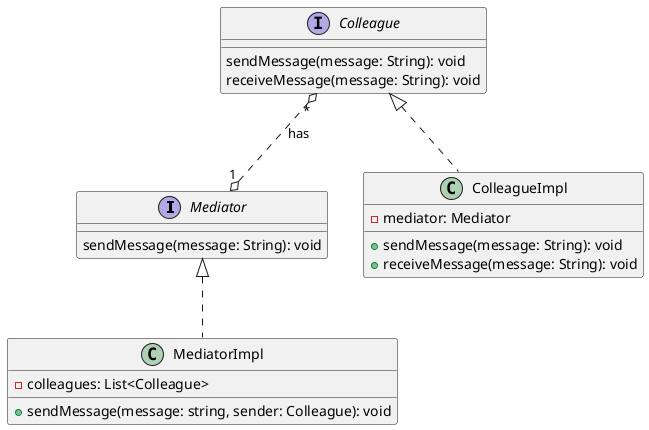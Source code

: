 @startuml
'https://plantuml.com/class-diagram

interface Mediator {
    sendMessage(message: String): void
}

class MediatorImpl implements Mediator{
    - colleagues: List<Colleague>

    + sendMessage(message: string, sender: Colleague): void
}

interface Colleague {
    sendMessage(message: String): void
    receiveMessage(message: String): void
}

class ColleagueImpl implements Colleague {
    - mediator: Mediator

    + sendMessage(message: String): void
    + receiveMessage(message: String): void
}

Colleague "*" o..o "1" Mediator: has

@enduml